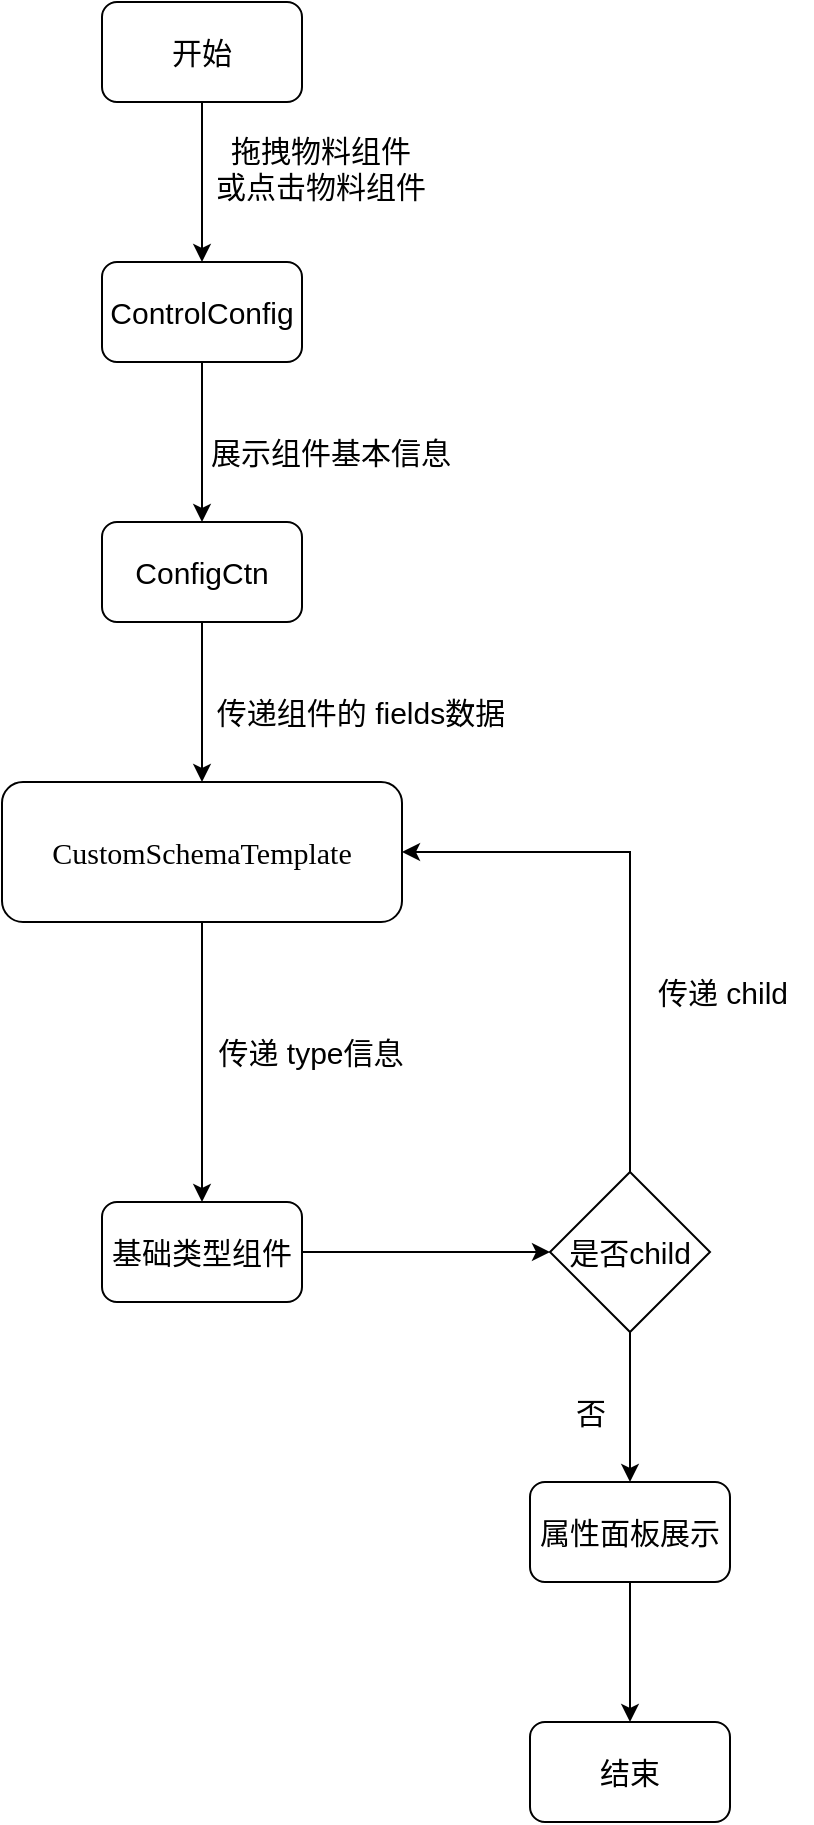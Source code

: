 <mxfile version="24.0.7" type="github">
  <diagram name="第 1 页" id="5nhN6EQOwDwZ_oLLfXot">
    <mxGraphModel dx="2074" dy="1146" grid="1" gridSize="10" guides="1" tooltips="1" connect="1" arrows="1" fold="1" page="1" pageScale="1" pageWidth="827" pageHeight="1169" math="0" shadow="0">
      <root>
        <mxCell id="0" />
        <mxCell id="1" parent="0" />
        <mxCell id="67s019qZUrE5Q8vtILSB-1" value="" style="edgeStyle=orthogonalEdgeStyle;rounded=0;orthogonalLoop=1;jettySize=auto;html=1;fontSize=15;" edge="1" parent="1" source="67s019qZUrE5Q8vtILSB-2" target="67s019qZUrE5Q8vtILSB-4">
          <mxGeometry relative="1" as="geometry" />
        </mxCell>
        <mxCell id="67s019qZUrE5Q8vtILSB-2" value="开始" style="rounded=1;whiteSpace=wrap;html=1;fontSize=15;" vertex="1" parent="1">
          <mxGeometry x="190" y="750" width="100" height="50" as="geometry" />
        </mxCell>
        <mxCell id="67s019qZUrE5Q8vtILSB-3" value="" style="edgeStyle=orthogonalEdgeStyle;rounded=0;orthogonalLoop=1;jettySize=auto;html=1;fontSize=15;" edge="1" parent="1" source="67s019qZUrE5Q8vtILSB-4" target="67s019qZUrE5Q8vtILSB-6">
          <mxGeometry relative="1" as="geometry" />
        </mxCell>
        <mxCell id="67s019qZUrE5Q8vtILSB-4" value="ControlConfig" style="rounded=1;whiteSpace=wrap;html=1;fontSize=15;" vertex="1" parent="1">
          <mxGeometry x="190" y="880" width="100" height="50" as="geometry" />
        </mxCell>
        <mxCell id="67s019qZUrE5Q8vtILSB-5" value="" style="edgeStyle=orthogonalEdgeStyle;rounded=0;orthogonalLoop=1;jettySize=auto;html=1;fontSize=15;" edge="1" parent="1" source="67s019qZUrE5Q8vtILSB-6">
          <mxGeometry relative="1" as="geometry">
            <mxPoint x="240" y="1140" as="targetPoint" />
          </mxGeometry>
        </mxCell>
        <mxCell id="67s019qZUrE5Q8vtILSB-6" value="ConfigCtn" style="rounded=1;whiteSpace=wrap;html=1;fontSize=15;" vertex="1" parent="1">
          <mxGeometry x="190" y="1010" width="100" height="50" as="geometry" />
        </mxCell>
        <mxCell id="67s019qZUrE5Q8vtILSB-7" value="" style="edgeStyle=orthogonalEdgeStyle;rounded=0;orthogonalLoop=1;jettySize=auto;html=1;fontSize=15;" edge="1" parent="1" source="67s019qZUrE5Q8vtILSB-8" target="67s019qZUrE5Q8vtILSB-10">
          <mxGeometry relative="1" as="geometry" />
        </mxCell>
        <mxCell id="67s019qZUrE5Q8vtILSB-8" value="&lt;p class=&quot;MsoNormal&quot; style=&quot;margin: 0pt 0pt 0.0pt; text-align: justify; font-family: &amp;quot;Times New Roman&amp;quot;; font-size: 15px;&quot;&gt;C&lt;span style=&quot;font-family: 宋体; font-size: 15px;&quot;&gt;ustom&lt;/span&gt;&lt;span style=&quot;font-family: 宋体; font-size: 15px;&quot;&gt;S&lt;/span&gt;&lt;span style=&quot;font-family: 宋体; font-size: 15px;&quot;&gt;chema&lt;/span&gt;&lt;span style=&quot;font-family: 宋体; font-size: 15px;&quot;&gt;T&lt;/span&gt;&lt;span style=&quot;font-family: 宋体; font-size: 15px;&quot;&gt;emplate&lt;/span&gt;&lt;/p&gt;" style="rounded=1;whiteSpace=wrap;html=1;fontSize=15;" vertex="1" parent="1">
          <mxGeometry x="140" y="1140" width="200" height="70" as="geometry" />
        </mxCell>
        <mxCell id="67s019qZUrE5Q8vtILSB-9" value="" style="edgeStyle=orthogonalEdgeStyle;rounded=0;orthogonalLoop=1;jettySize=auto;html=1;fontSize=15;" edge="1" parent="1" source="67s019qZUrE5Q8vtILSB-10" target="67s019qZUrE5Q8vtILSB-20">
          <mxGeometry relative="1" as="geometry" />
        </mxCell>
        <mxCell id="67s019qZUrE5Q8vtILSB-10" value="基础类型组件" style="rounded=1;whiteSpace=wrap;html=1;fontSize=15;" vertex="1" parent="1">
          <mxGeometry x="190" y="1350" width="100" height="50" as="geometry" />
        </mxCell>
        <mxCell id="67s019qZUrE5Q8vtILSB-11" value="" style="edgeStyle=orthogonalEdgeStyle;rounded=0;orthogonalLoop=1;jettySize=auto;html=1;fontSize=15;" edge="1" parent="1" source="67s019qZUrE5Q8vtILSB-12" target="67s019qZUrE5Q8vtILSB-13">
          <mxGeometry relative="1" as="geometry" />
        </mxCell>
        <mxCell id="67s019qZUrE5Q8vtILSB-12" value="属性面板展示" style="rounded=1;whiteSpace=wrap;html=1;fontSize=15;" vertex="1" parent="1">
          <mxGeometry x="404" y="1490" width="100" height="50" as="geometry" />
        </mxCell>
        <mxCell id="67s019qZUrE5Q8vtILSB-13" value="结束" style="rounded=1;whiteSpace=wrap;html=1;fontSize=15;" vertex="1" parent="1">
          <mxGeometry x="404" y="1610" width="100" height="50" as="geometry" />
        </mxCell>
        <mxCell id="67s019qZUrE5Q8vtILSB-14" value="拖拽物料组件&lt;br style=&quot;font-size: 15px;&quot;&gt;或点击物料组件" style="text;html=1;align=center;verticalAlign=middle;resizable=0;points=[];autosize=1;strokeColor=none;fillColor=none;fontSize=15;" vertex="1" parent="1">
          <mxGeometry x="234" y="808" width="130" height="50" as="geometry" />
        </mxCell>
        <mxCell id="67s019qZUrE5Q8vtILSB-15" value="展示组件基本信息" style="text;html=1;align=center;verticalAlign=middle;resizable=0;points=[];autosize=1;strokeColor=none;fillColor=none;fontSize=15;" vertex="1" parent="1">
          <mxGeometry x="234" y="960" width="140" height="30" as="geometry" />
        </mxCell>
        <mxCell id="67s019qZUrE5Q8vtILSB-16" value="传递组件的 fields数据" style="text;html=1;align=center;verticalAlign=middle;resizable=0;points=[];autosize=1;strokeColor=none;fillColor=none;fontSize=15;" vertex="1" parent="1">
          <mxGeometry x="234" y="1090" width="170" height="30" as="geometry" />
        </mxCell>
        <mxCell id="67s019qZUrE5Q8vtILSB-17" value="传递 type信息" style="text;html=1;align=center;verticalAlign=middle;resizable=0;points=[];autosize=1;strokeColor=none;fillColor=none;fontSize=15;" vertex="1" parent="1">
          <mxGeometry x="234" y="1260" width="120" height="30" as="geometry" />
        </mxCell>
        <mxCell id="67s019qZUrE5Q8vtILSB-18" style="edgeStyle=orthogonalEdgeStyle;rounded=0;orthogonalLoop=1;jettySize=auto;html=1;exitX=0.5;exitY=0;exitDx=0;exitDy=0;entryX=1;entryY=0.5;entryDx=0;entryDy=0;fontSize=15;" edge="1" parent="1" source="67s019qZUrE5Q8vtILSB-20" target="67s019qZUrE5Q8vtILSB-8">
          <mxGeometry relative="1" as="geometry" />
        </mxCell>
        <mxCell id="67s019qZUrE5Q8vtILSB-19" value="" style="edgeStyle=orthogonalEdgeStyle;rounded=0;orthogonalLoop=1;jettySize=auto;html=1;fontSize=15;" edge="1" parent="1" source="67s019qZUrE5Q8vtILSB-20" target="67s019qZUrE5Q8vtILSB-12">
          <mxGeometry relative="1" as="geometry" />
        </mxCell>
        <mxCell id="67s019qZUrE5Q8vtILSB-20" value="是否child" style="rhombus;whiteSpace=wrap;html=1;fontSize=15;" vertex="1" parent="1">
          <mxGeometry x="414" y="1335" width="80" height="80" as="geometry" />
        </mxCell>
        <mxCell id="67s019qZUrE5Q8vtILSB-21" value="否" style="text;html=1;align=center;verticalAlign=middle;resizable=0;points=[];autosize=1;strokeColor=none;fillColor=none;fontSize=15;" vertex="1" parent="1">
          <mxGeometry x="414" y="1440" width="40" height="30" as="geometry" />
        </mxCell>
        <mxCell id="67s019qZUrE5Q8vtILSB-22" value="传递 child" style="text;html=1;align=center;verticalAlign=middle;resizable=0;points=[];autosize=1;strokeColor=none;fillColor=none;fontSize=15;" vertex="1" parent="1">
          <mxGeometry x="455" y="1230" width="90" height="30" as="geometry" />
        </mxCell>
      </root>
    </mxGraphModel>
  </diagram>
</mxfile>
